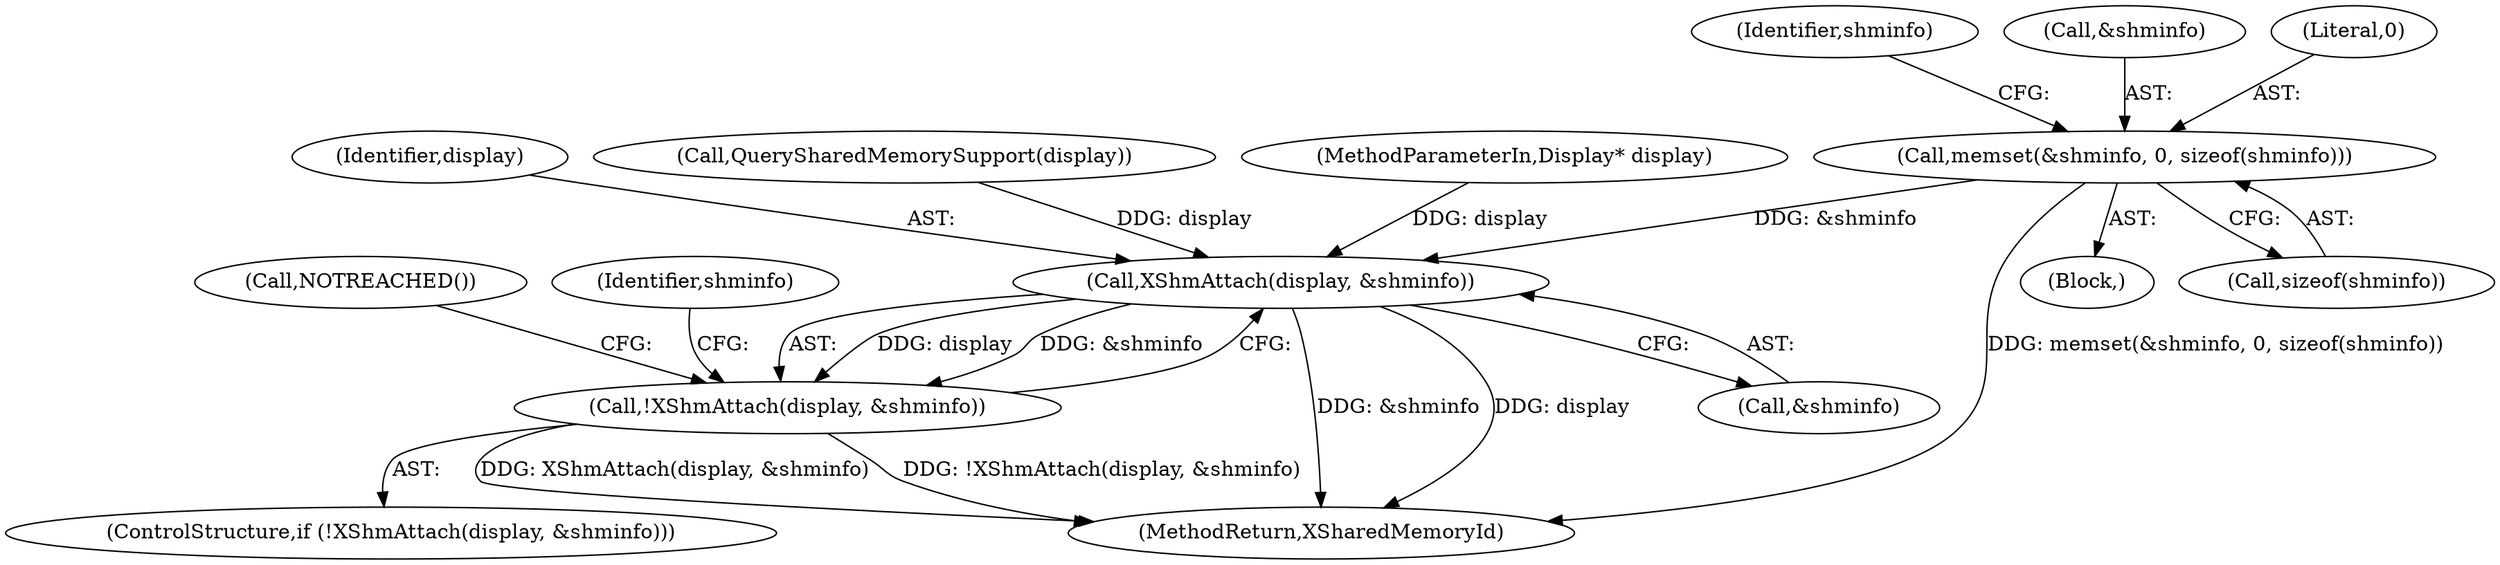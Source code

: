 digraph "1_Chrome_0bd1a6ddb5fb23dfea3e72d60e5e8df4cf5826bc_0@API" {
"1000108" [label="(Call,memset(&shminfo, 0, sizeof(shminfo)))"];
"1000121" [label="(Call,XShmAttach(display, &shminfo))"];
"1000120" [label="(Call,!XShmAttach(display, &shminfo))"];
"1000130" [label="(MethodReturn,XSharedMemoryId)"];
"1000116" [label="(Identifier,shminfo)"];
"1000109" [label="(Call,&shminfo)"];
"1000125" [label="(Call,NOTREACHED())"];
"1000122" [label="(Identifier,display)"];
"1000119" [label="(ControlStructure,if (!XShmAttach(display, &shminfo)))"];
"1000103" [label="(Block,)"];
"1000128" [label="(Identifier,shminfo)"];
"1000121" [label="(Call,XShmAttach(display, &shminfo))"];
"1000112" [label="(Call,sizeof(shminfo))"];
"1000111" [label="(Literal,0)"];
"1000120" [label="(Call,!XShmAttach(display, &shminfo))"];
"1000105" [label="(Call,QuerySharedMemorySupport(display))"];
"1000101" [label="(MethodParameterIn,Display* display)"];
"1000108" [label="(Call,memset(&shminfo, 0, sizeof(shminfo)))"];
"1000123" [label="(Call,&shminfo)"];
"1000108" -> "1000103"  [label="AST: "];
"1000108" -> "1000112"  [label="CFG: "];
"1000109" -> "1000108"  [label="AST: "];
"1000111" -> "1000108"  [label="AST: "];
"1000112" -> "1000108"  [label="AST: "];
"1000116" -> "1000108"  [label="CFG: "];
"1000108" -> "1000130"  [label="DDG: memset(&shminfo, 0, sizeof(shminfo))"];
"1000108" -> "1000121"  [label="DDG: &shminfo"];
"1000121" -> "1000120"  [label="AST: "];
"1000121" -> "1000123"  [label="CFG: "];
"1000122" -> "1000121"  [label="AST: "];
"1000123" -> "1000121"  [label="AST: "];
"1000120" -> "1000121"  [label="CFG: "];
"1000121" -> "1000130"  [label="DDG: &shminfo"];
"1000121" -> "1000130"  [label="DDG: display"];
"1000121" -> "1000120"  [label="DDG: display"];
"1000121" -> "1000120"  [label="DDG: &shminfo"];
"1000105" -> "1000121"  [label="DDG: display"];
"1000101" -> "1000121"  [label="DDG: display"];
"1000120" -> "1000119"  [label="AST: "];
"1000125" -> "1000120"  [label="CFG: "];
"1000128" -> "1000120"  [label="CFG: "];
"1000120" -> "1000130"  [label="DDG: XShmAttach(display, &shminfo)"];
"1000120" -> "1000130"  [label="DDG: !XShmAttach(display, &shminfo)"];
}
